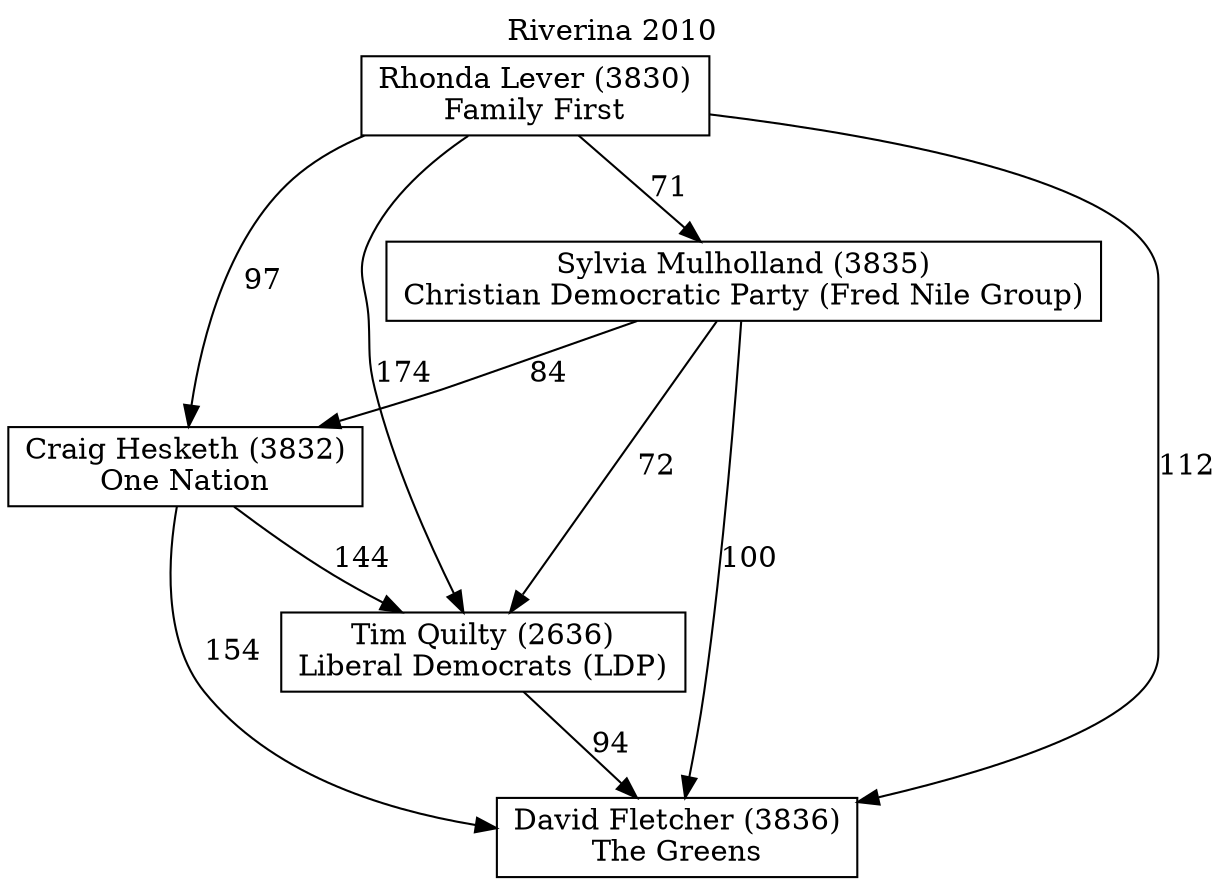 // House preference flow
digraph "David Fletcher (3836)_Riverina_2010" {
	graph [label="Riverina 2010" labelloc=t mclimit=10]
	node [shape=box]
	"Craig Hesketh (3832)" [label="Craig Hesketh (3832)
One Nation"]
	"David Fletcher (3836)" [label="David Fletcher (3836)
The Greens"]
	"Rhonda Lever (3830)" [label="Rhonda Lever (3830)
Family First"]
	"Sylvia Mulholland (3835)" [label="Sylvia Mulholland (3835)
Christian Democratic Party (Fred Nile Group)"]
	"Tim Quilty (2636)" [label="Tim Quilty (2636)
Liberal Democrats (LDP)"]
	"Craig Hesketh (3832)" -> "David Fletcher (3836)" [label=154]
	"Craig Hesketh (3832)" -> "Tim Quilty (2636)" [label=144]
	"Rhonda Lever (3830)" -> "Craig Hesketh (3832)" [label=97]
	"Rhonda Lever (3830)" -> "David Fletcher (3836)" [label=112]
	"Rhonda Lever (3830)" -> "Sylvia Mulholland (3835)" [label=71]
	"Rhonda Lever (3830)" -> "Tim Quilty (2636)" [label=174]
	"Sylvia Mulholland (3835)" -> "Craig Hesketh (3832)" [label=84]
	"Sylvia Mulholland (3835)" -> "David Fletcher (3836)" [label=100]
	"Sylvia Mulholland (3835)" -> "Tim Quilty (2636)" [label=72]
	"Tim Quilty (2636)" -> "David Fletcher (3836)" [label=94]
}
